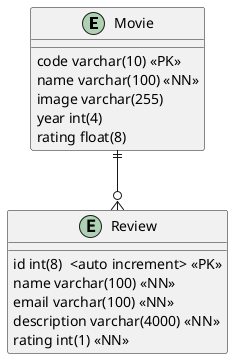 @startuml "Modelo entidad relacion"
Entity Movie {

    code varchar(10) <<PK>>
    name varchar(100) <<NN>>
    image varchar(255)
    year int(4)
    rating float(8)

}

Entity Review {
    id int(8)  <auto increment> <<PK>>
    name varchar(100) <<NN>>
    email varchar(100) <<NN>>
    description varchar(4000) <<NN>>
    rating int(1) <<NN>>
}

Movie ||--o{ Review
@enduml